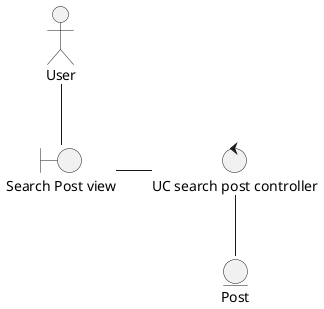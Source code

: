 @startuml Buscar publicación
actor User as U

boundary "Search Post view" as V
control "UC search post controller" as G
entity Post as P

U -- V
V -r- G 
G -- P 
@enduml
